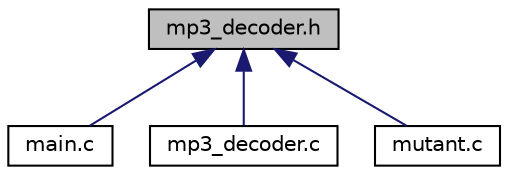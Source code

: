 digraph "mp3_decoder.h"
{
  edge [fontname="Helvetica",fontsize="10",labelfontname="Helvetica",labelfontsize="10"];
  node [fontname="Helvetica",fontsize="10",shape=record];
  Node1 [label="mp3_decoder.h",height=0.2,width=0.4,color="black", fillcolor="grey75", style="filled", fontcolor="black"];
  Node1 -> Node2 [dir="back",color="midnightblue",fontsize="10",style="solid",fontname="Helvetica"];
  Node2 [label="main.c",height=0.2,width=0.4,color="black", fillcolor="white", style="filled",URL="$main_8c.html",tooltip="Código - Cliente del servidor Cerebro. Recibe audio y lo envía por SPI para reproducirlo. "];
  Node1 -> Node3 [dir="back",color="midnightblue",fontsize="10",style="solid",fontname="Helvetica"];
  Node3 [label="mp3_decoder.c",height=0.2,width=0.4,color="black", fillcolor="white", style="filled",URL="$mp3__decoder_8c.html",tooltip="Código - Comunicación con el módulo VS1003. "];
  Node1 -> Node4 [dir="back",color="midnightblue",fontsize="10",style="solid",fontname="Helvetica"];
  Node4 [label="mutant.c",height=0.2,width=0.4,color="black", fillcolor="white", style="filled",URL="$mutant_8c.html",tooltip="Código - Lógica de control con el servidor Cerebro y gestión del audio recibido. "];
}
